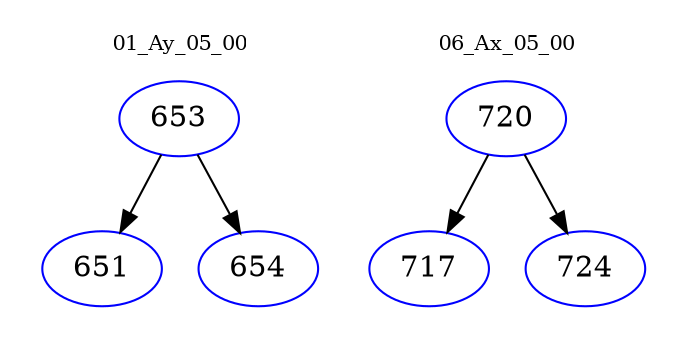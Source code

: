 digraph{
subgraph cluster_0 {
color = white
label = "01_Ay_05_00";
fontsize=10;
T0_653 [label="653", color="blue"]
T0_653 -> T0_651 [color="black"]
T0_651 [label="651", color="blue"]
T0_653 -> T0_654 [color="black"]
T0_654 [label="654", color="blue"]
}
subgraph cluster_1 {
color = white
label = "06_Ax_05_00";
fontsize=10;
T1_720 [label="720", color="blue"]
T1_720 -> T1_717 [color="black"]
T1_717 [label="717", color="blue"]
T1_720 -> T1_724 [color="black"]
T1_724 [label="724", color="blue"]
}
}
